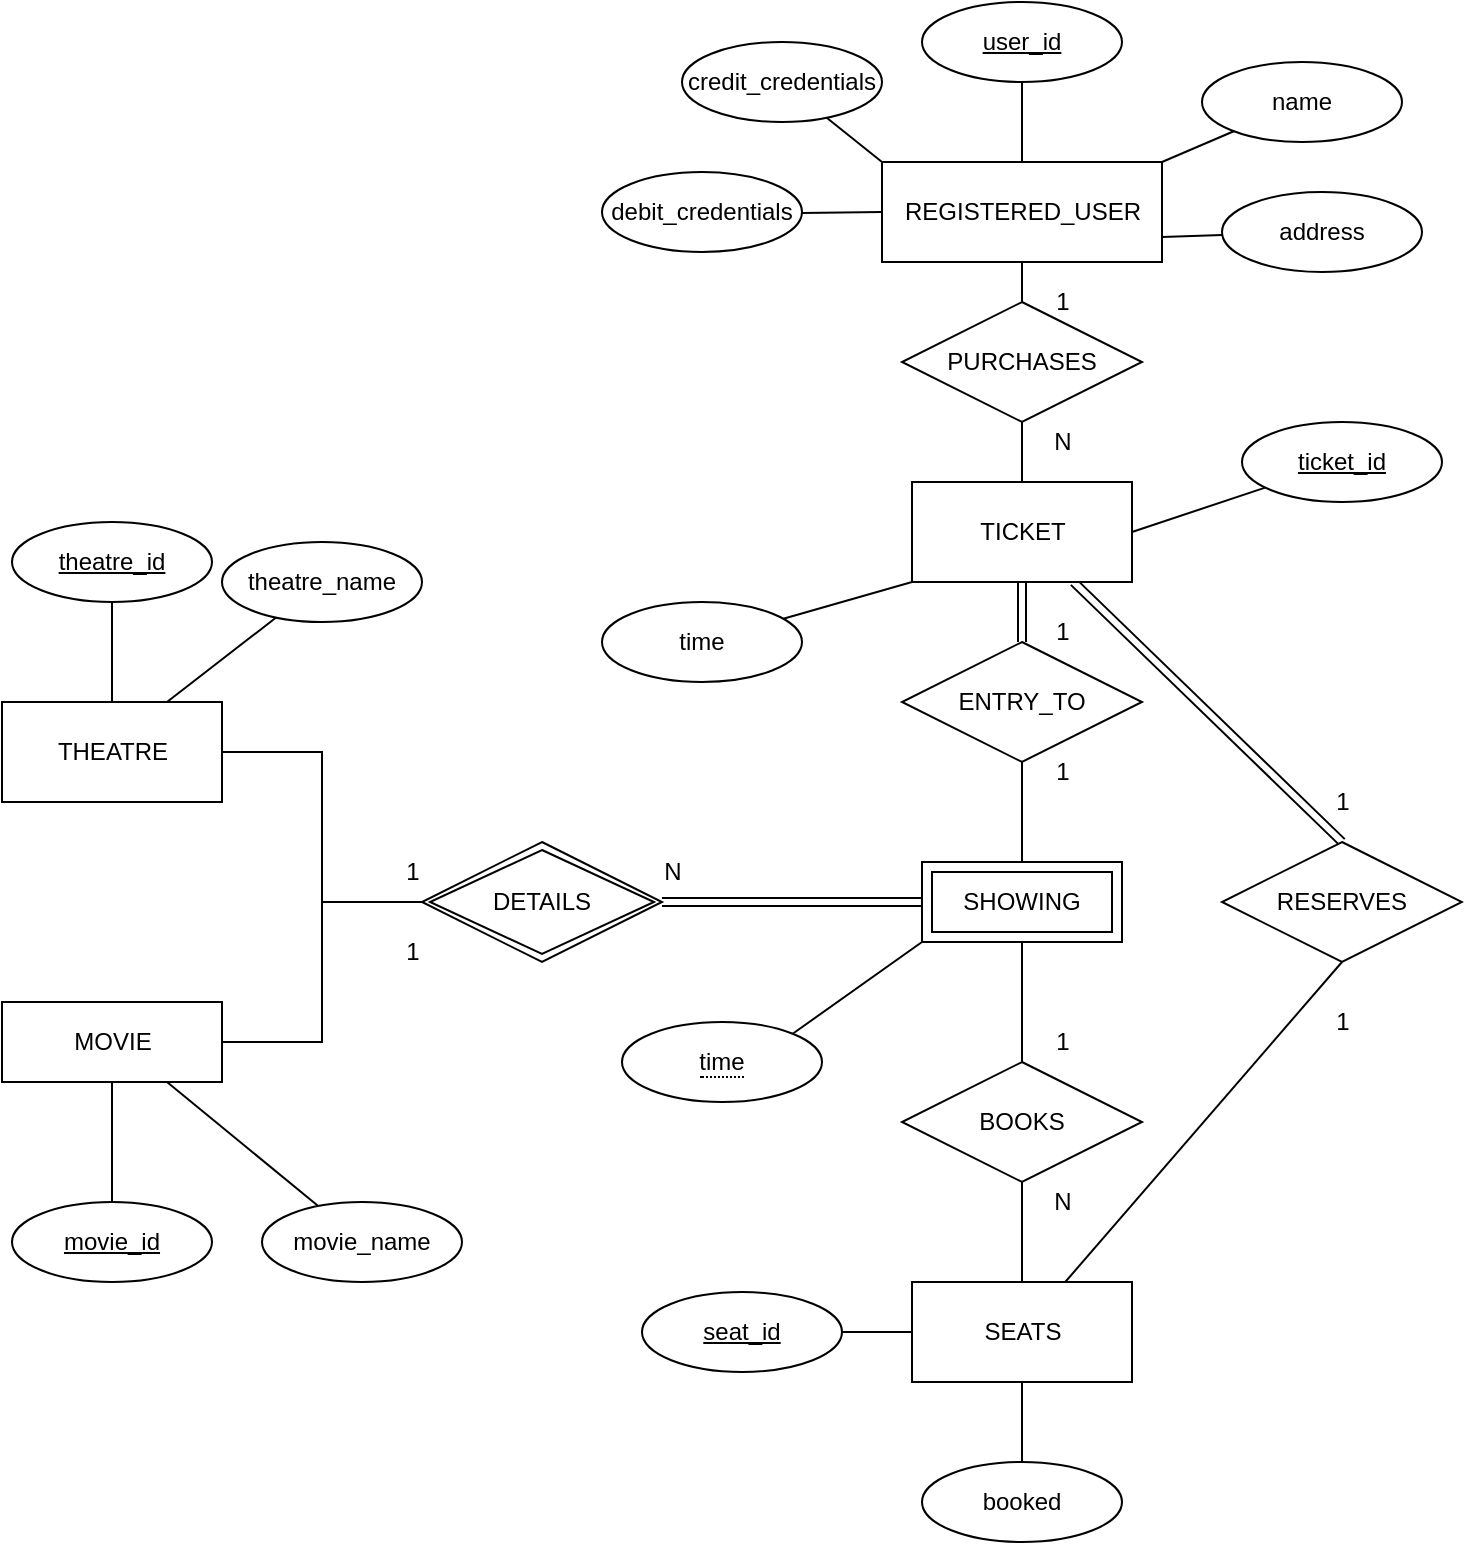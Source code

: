 <mxfile>
    <diagram id="lrpJYUM9OQKFdtNW1zxQ" name="Page-1">
        <mxGraphModel dx="1208" dy="862" grid="1" gridSize="10" guides="1" tooltips="1" connect="1" arrows="1" fold="1" page="1" pageScale="1" pageWidth="850" pageHeight="1100" math="0" shadow="0">
            <root>
                <mxCell id="0"/>
                <mxCell id="1" parent="0"/>
                <mxCell id="bqG94RJb7h305sRFG-q4-37" style="edgeStyle=orthogonalEdgeStyle;rounded=0;orthogonalLoop=1;jettySize=auto;html=1;entryX=0.5;entryY=0;entryDx=0;entryDy=0;endArrow=none;endFill=0;" parent="1" source="bqG94RJb7h305sRFG-q4-29" target="bqG94RJb7h305sRFG-q4-36" edge="1">
                    <mxGeometry relative="1" as="geometry"/>
                </mxCell>
                <mxCell id="bqG94RJb7h305sRFG-q4-29" value="REGISTERED_USER" style="html=1;" parent="1" vertex="1">
                    <mxGeometry x="1340" y="160" width="140" height="50" as="geometry"/>
                </mxCell>
                <mxCell id="bqG94RJb7h305sRFG-q4-64" style="edgeStyle=none;rounded=0;orthogonalLoop=1;jettySize=auto;html=1;entryX=0.5;entryY=0;entryDx=0;entryDy=0;endArrow=none;endFill=0;shape=link;" parent="1" source="bqG94RJb7h305sRFG-q4-30" target="bqG94RJb7h305sRFG-q4-63" edge="1">
                    <mxGeometry relative="1" as="geometry"/>
                </mxCell>
                <mxCell id="32" style="edgeStyle=none;html=1;entryX=0.5;entryY=0;entryDx=0;entryDy=0;endArrow=none;endFill=0;shape=link;" edge="1" parent="1" source="bqG94RJb7h305sRFG-q4-30" target="31">
                    <mxGeometry relative="1" as="geometry"/>
                </mxCell>
                <mxCell id="bqG94RJb7h305sRFG-q4-30" value="TICKET" style="html=1;" parent="1" vertex="1">
                    <mxGeometry x="1355" y="320" width="110" height="50" as="geometry"/>
                </mxCell>
                <mxCell id="bqG94RJb7h305sRFG-q4-38" style="edgeStyle=orthogonalEdgeStyle;rounded=0;orthogonalLoop=1;jettySize=auto;html=1;entryX=0.5;entryY=0;entryDx=0;entryDy=0;endArrow=none;endFill=0;" parent="1" source="bqG94RJb7h305sRFG-q4-36" target="bqG94RJb7h305sRFG-q4-30" edge="1">
                    <mxGeometry relative="1" as="geometry"/>
                </mxCell>
                <mxCell id="bqG94RJb7h305sRFG-q4-36" value="PURCHASES" style="shape=rhombus;perimeter=rhombusPerimeter;whiteSpace=wrap;html=1;align=center;" parent="1" vertex="1">
                    <mxGeometry x="1350" y="230" width="120" height="60" as="geometry"/>
                </mxCell>
                <mxCell id="bqG94RJb7h305sRFG-q4-49" value="MOVIE" style="html=1;" parent="1" vertex="1">
                    <mxGeometry x="900" y="580" width="110" height="40" as="geometry"/>
                </mxCell>
                <mxCell id="bqG94RJb7h305sRFG-q4-50" value="THEATRE" style="html=1;" parent="1" vertex="1">
                    <mxGeometry x="900" y="430" width="110" height="50" as="geometry"/>
                </mxCell>
                <mxCell id="bqG94RJb7h305sRFG-q4-51" style="edgeStyle=orthogonalEdgeStyle;rounded=0;orthogonalLoop=1;jettySize=auto;html=1;entryX=1;entryY=0.5;entryDx=0;entryDy=0;endArrow=none;endFill=0;exitX=0;exitY=0.5;exitDx=0;exitDy=0;" parent="1" source="bqG94RJb7h305sRFG-q4-79" target="bqG94RJb7h305sRFG-q4-49" edge="1">
                    <mxGeometry relative="1" as="geometry">
                        <mxPoint x="1470.0" y="610.0" as="sourcePoint"/>
                    </mxGeometry>
                </mxCell>
                <mxCell id="bqG94RJb7h305sRFG-q4-52" style="edgeStyle=orthogonalEdgeStyle;rounded=0;orthogonalLoop=1;jettySize=auto;html=1;entryX=1;entryY=0.5;entryDx=0;entryDy=0;endArrow=none;endFill=0;exitX=0;exitY=0.5;exitDx=0;exitDy=0;" parent="1" source="bqG94RJb7h305sRFG-q4-79" target="bqG94RJb7h305sRFG-q4-50" edge="1">
                    <mxGeometry relative="1" as="geometry">
                        <mxPoint x="1350.0" y="610.0" as="sourcePoint"/>
                    </mxGeometry>
                </mxCell>
                <mxCell id="bqG94RJb7h305sRFG-q4-78" style="edgeStyle=none;rounded=0;orthogonalLoop=1;jettySize=auto;html=1;entryX=1;entryY=0;entryDx=0;entryDy=0;endArrow=none;endFill=0;exitX=0;exitY=1;exitDx=0;exitDy=0;" parent="1" source="bqG94RJb7h305sRFG-q4-82" target="20" edge="1">
                    <mxGeometry relative="1" as="geometry">
                        <mxPoint x="1410" y="640" as="sourcePoint"/>
                        <mxPoint x="1310" y="600" as="targetPoint"/>
                    </mxGeometry>
                </mxCell>
                <mxCell id="bqG94RJb7h305sRFG-q4-59" style="edgeStyle=none;rounded=0;orthogonalLoop=1;jettySize=auto;html=1;endArrow=none;endFill=0;entryX=1;entryY=0.5;entryDx=0;entryDy=0;exitX=0;exitY=0.5;exitDx=0;exitDy=0;shape=link;" parent="1" source="bqG94RJb7h305sRFG-q4-82" target="bqG94RJb7h305sRFG-q4-79" edge="1">
                    <mxGeometry relative="1" as="geometry">
                        <mxPoint x="1410" y="550.0" as="sourcePoint"/>
                        <mxPoint x="1410" y="590" as="targetPoint"/>
                    </mxGeometry>
                </mxCell>
                <mxCell id="bqG94RJb7h305sRFG-q4-65" style="edgeStyle=none;rounded=0;orthogonalLoop=1;jettySize=auto;html=1;entryX=0.5;entryY=0;entryDx=0;entryDy=0;endArrow=none;endFill=0;" parent="1" source="bqG94RJb7h305sRFG-q4-63" target="bqG94RJb7h305sRFG-q4-82" edge="1">
                    <mxGeometry relative="1" as="geometry">
                        <mxPoint x="1410" y="510.0" as="targetPoint"/>
                    </mxGeometry>
                </mxCell>
                <mxCell id="bqG94RJb7h305sRFG-q4-63" value="ENTRY_TO" style="shape=rhombus;perimeter=rhombusPerimeter;whiteSpace=wrap;html=1;align=center;" parent="1" vertex="1">
                    <mxGeometry x="1350" y="400" width="120" height="60" as="geometry"/>
                </mxCell>
                <mxCell id="bqG94RJb7h305sRFG-q4-69" style="edgeStyle=none;rounded=0;orthogonalLoop=1;jettySize=auto;html=1;entryX=0;entryY=1;entryDx=0;entryDy=0;endArrow=none;endFill=0;" parent="1" source="bqG94RJb7h305sRFG-q4-68" target="bqG94RJb7h305sRFG-q4-30" edge="1">
                    <mxGeometry relative="1" as="geometry"/>
                </mxCell>
                <mxCell id="bqG94RJb7h305sRFG-q4-68" value="time" style="ellipse;whiteSpace=wrap;html=1;align=center;" parent="1" vertex="1">
                    <mxGeometry x="1200" y="380" width="100" height="40" as="geometry"/>
                </mxCell>
                <mxCell id="bqG94RJb7h305sRFG-q4-70" value="1" style="text;html=1;align=center;verticalAlign=middle;resizable=0;points=[];autosize=1;strokeColor=none;fillColor=none;" parent="1" vertex="1">
                    <mxGeometry x="1415" y="215" width="30" height="30" as="geometry"/>
                </mxCell>
                <mxCell id="bqG94RJb7h305sRFG-q4-71" value="N" style="text;html=1;align=center;verticalAlign=middle;resizable=0;points=[];autosize=1;strokeColor=none;fillColor=none;" parent="1" vertex="1">
                    <mxGeometry x="1415" y="285" width="30" height="30" as="geometry"/>
                </mxCell>
                <mxCell id="bqG94RJb7h305sRFG-q4-72" value="1" style="text;html=1;align=center;verticalAlign=middle;resizable=0;points=[];autosize=1;strokeColor=none;fillColor=none;" parent="1" vertex="1">
                    <mxGeometry x="1415" y="380" width="30" height="30" as="geometry"/>
                </mxCell>
                <mxCell id="bqG94RJb7h305sRFG-q4-73" value="1" style="text;html=1;align=center;verticalAlign=middle;resizable=0;points=[];autosize=1;strokeColor=none;fillColor=none;" parent="1" vertex="1">
                    <mxGeometry x="1415" y="450" width="30" height="30" as="geometry"/>
                </mxCell>
                <mxCell id="bqG94RJb7h305sRFG-q4-74" value="N" style="text;html=1;align=center;verticalAlign=middle;resizable=0;points=[];autosize=1;strokeColor=none;fillColor=none;" parent="1" vertex="1">
                    <mxGeometry x="1220" y="500" width="30" height="30" as="geometry"/>
                </mxCell>
                <mxCell id="bqG94RJb7h305sRFG-q4-75" value="1" style="text;html=1;align=center;verticalAlign=middle;resizable=0;points=[];autosize=1;strokeColor=none;fillColor=none;" parent="1" vertex="1">
                    <mxGeometry x="1090" y="540" width="30" height="30" as="geometry"/>
                </mxCell>
                <mxCell id="bqG94RJb7h305sRFG-q4-76" value="1" style="text;html=1;align=center;verticalAlign=middle;resizable=0;points=[];autosize=1;strokeColor=none;fillColor=none;" parent="1" vertex="1">
                    <mxGeometry x="1090" y="500" width="30" height="30" as="geometry"/>
                </mxCell>
                <mxCell id="bqG94RJb7h305sRFG-q4-79" value="DETAILS" style="shape=rhombus;double=1;perimeter=rhombusPerimeter;whiteSpace=wrap;html=1;align=center;" parent="1" vertex="1">
                    <mxGeometry x="1110" y="500" width="120" height="60" as="geometry"/>
                </mxCell>
                <mxCell id="bqG94RJb7h305sRFG-q4-82" value="SHOWING" style="shape=ext;margin=3;double=1;whiteSpace=wrap;html=1;align=center;" parent="1" vertex="1">
                    <mxGeometry x="1360" y="510" width="100" height="40" as="geometry"/>
                </mxCell>
                <mxCell id="bqG94RJb7h305sRFG-q4-85" style="edgeStyle=none;rounded=0;orthogonalLoop=1;jettySize=auto;html=1;entryX=1;entryY=0.5;entryDx=0;entryDy=0;endArrow=none;endFill=0;" parent="1" source="bqG94RJb7h305sRFG-q4-84" target="bqG94RJb7h305sRFG-q4-30" edge="1">
                    <mxGeometry relative="1" as="geometry"/>
                </mxCell>
                <mxCell id="bqG94RJb7h305sRFG-q4-84" value="&lt;u&gt;ticket_id&lt;/u&gt;" style="ellipse;whiteSpace=wrap;html=1;align=center;" parent="1" vertex="1">
                    <mxGeometry x="1520" y="290" width="100" height="40" as="geometry"/>
                </mxCell>
                <mxCell id="bqG94RJb7h305sRFG-q4-87" style="edgeStyle=none;rounded=0;orthogonalLoop=1;jettySize=auto;html=1;entryX=1;entryY=0;entryDx=0;entryDy=0;endArrow=none;endFill=0;" parent="1" source="bqG94RJb7h305sRFG-q4-86" target="bqG94RJb7h305sRFG-q4-29" edge="1">
                    <mxGeometry relative="1" as="geometry"/>
                </mxCell>
                <mxCell id="bqG94RJb7h305sRFG-q4-86" value="name" style="ellipse;whiteSpace=wrap;html=1;align=center;" parent="1" vertex="1">
                    <mxGeometry x="1500" y="110" width="100" height="40" as="geometry"/>
                </mxCell>
                <mxCell id="3" style="edgeStyle=none;html=1;entryX=0.5;entryY=0;entryDx=0;entryDy=0;endArrow=none;endFill=0;" parent="1" source="2" target="bqG94RJb7h305sRFG-q4-50" edge="1">
                    <mxGeometry relative="1" as="geometry"/>
                </mxCell>
                <mxCell id="2" value="&lt;u&gt;theatre_id&lt;/u&gt;" style="ellipse;whiteSpace=wrap;html=1;align=center;" parent="1" vertex="1">
                    <mxGeometry x="905" y="340" width="100" height="40" as="geometry"/>
                </mxCell>
                <mxCell id="5" style="edgeStyle=none;html=1;entryX=0.75;entryY=0;entryDx=0;entryDy=0;endArrow=none;endFill=0;" parent="1" source="4" target="bqG94RJb7h305sRFG-q4-50" edge="1">
                    <mxGeometry relative="1" as="geometry"/>
                </mxCell>
                <mxCell id="4" value="theatre_name" style="ellipse;whiteSpace=wrap;html=1;align=center;" parent="1" vertex="1">
                    <mxGeometry x="1010" y="350" width="100" height="40" as="geometry"/>
                </mxCell>
                <mxCell id="10" style="edgeStyle=none;html=1;entryX=0.75;entryY=1;entryDx=0;entryDy=0;endArrow=none;endFill=0;" parent="1" source="6" target="bqG94RJb7h305sRFG-q4-49" edge="1">
                    <mxGeometry relative="1" as="geometry"/>
                </mxCell>
                <mxCell id="6" value="movie_name" style="ellipse;whiteSpace=wrap;html=1;align=center;" parent="1" vertex="1">
                    <mxGeometry x="1030" y="680" width="100" height="40" as="geometry"/>
                </mxCell>
                <mxCell id="8" style="edgeStyle=none;html=1;entryX=0.5;entryY=1;entryDx=0;entryDy=0;endArrow=none;endFill=0;" parent="1" source="7" target="bqG94RJb7h305sRFG-q4-49" edge="1">
                    <mxGeometry relative="1" as="geometry"/>
                </mxCell>
                <mxCell id="7" value="&lt;u&gt;movie_id&lt;/u&gt;" style="ellipse;whiteSpace=wrap;html=1;align=center;" parent="1" vertex="1">
                    <mxGeometry x="905" y="680" width="100" height="40" as="geometry"/>
                </mxCell>
                <mxCell id="12" style="edgeStyle=none;html=1;entryX=0.5;entryY=0;entryDx=0;entryDy=0;endArrow=none;endFill=0;" parent="1" source="11" target="bqG94RJb7h305sRFG-q4-29" edge="1">
                    <mxGeometry relative="1" as="geometry"/>
                </mxCell>
                <mxCell id="11" value="&lt;u&gt;user_id&lt;/u&gt;" style="ellipse;whiteSpace=wrap;html=1;align=center;" parent="1" vertex="1">
                    <mxGeometry x="1360" y="80" width="100" height="40" as="geometry"/>
                </mxCell>
                <mxCell id="14" style="edgeStyle=none;html=1;entryX=1;entryY=0.75;entryDx=0;entryDy=0;endArrow=none;endFill=0;" parent="1" source="13" target="bqG94RJb7h305sRFG-q4-29" edge="1">
                    <mxGeometry relative="1" as="geometry"/>
                </mxCell>
                <mxCell id="13" value="address" style="ellipse;whiteSpace=wrap;html=1;align=center;" parent="1" vertex="1">
                    <mxGeometry x="1510" y="175" width="100" height="40" as="geometry"/>
                </mxCell>
                <mxCell id="19" style="edgeStyle=none;html=1;entryX=0;entryY=0;entryDx=0;entryDy=0;endArrow=none;endFill=0;" parent="1" source="15" target="bqG94RJb7h305sRFG-q4-29" edge="1">
                    <mxGeometry relative="1" as="geometry"/>
                </mxCell>
                <mxCell id="15" value="credit_credentials" style="ellipse;whiteSpace=wrap;html=1;align=center;" parent="1" vertex="1">
                    <mxGeometry x="1240" y="100" width="100" height="40" as="geometry"/>
                </mxCell>
                <mxCell id="18" style="edgeStyle=none;html=1;entryX=0;entryY=0.5;entryDx=0;entryDy=0;endArrow=none;endFill=0;" parent="1" source="17" target="bqG94RJb7h305sRFG-q4-29" edge="1">
                    <mxGeometry relative="1" as="geometry"/>
                </mxCell>
                <mxCell id="17" value="debit_credentials" style="ellipse;whiteSpace=wrap;html=1;align=center;" parent="1" vertex="1">
                    <mxGeometry x="1200" y="165" width="100" height="40" as="geometry"/>
                </mxCell>
                <mxCell id="20" value="&lt;span style=&quot;border-bottom: 1px dotted&quot;&gt;time&lt;/span&gt;" style="ellipse;whiteSpace=wrap;html=1;align=center;" parent="1" vertex="1">
                    <mxGeometry x="1210" y="590" width="100" height="40" as="geometry"/>
                </mxCell>
                <mxCell id="33" style="edgeStyle=none;html=1;entryX=0.5;entryY=1;entryDx=0;entryDy=0;endArrow=none;endFill=0;" edge="1" parent="1" source="21" target="31">
                    <mxGeometry relative="1" as="geometry"/>
                </mxCell>
                <mxCell id="21" value="SEATS" style="html=1;" vertex="1" parent="1">
                    <mxGeometry x="1355" y="720" width="110" height="50" as="geometry"/>
                </mxCell>
                <mxCell id="24" style="edgeStyle=none;html=1;entryX=0.5;entryY=0;entryDx=0;entryDy=0;endArrow=none;endFill=0;" edge="1" parent="1" source="22" target="21">
                    <mxGeometry relative="1" as="geometry"/>
                </mxCell>
                <mxCell id="22" value="BOOKS" style="shape=rhombus;perimeter=rhombusPerimeter;whiteSpace=wrap;html=1;align=center;" vertex="1" parent="1">
                    <mxGeometry x="1350" y="610" width="120" height="60" as="geometry"/>
                </mxCell>
                <mxCell id="23" style="edgeStyle=none;rounded=0;orthogonalLoop=1;jettySize=auto;html=1;entryX=0.5;entryY=1;entryDx=0;entryDy=0;endArrow=none;endFill=0;exitX=0.5;exitY=0;exitDx=0;exitDy=0;" edge="1" parent="1" source="22" target="bqG94RJb7h305sRFG-q4-82">
                    <mxGeometry relative="1" as="geometry">
                        <mxPoint x="1420" y="520" as="targetPoint"/>
                        <mxPoint x="1410" y="600" as="sourcePoint"/>
                    </mxGeometry>
                </mxCell>
                <mxCell id="26" style="edgeStyle=none;html=1;entryX=0;entryY=0.5;entryDx=0;entryDy=0;endArrow=none;endFill=0;" edge="1" parent="1" source="25" target="21">
                    <mxGeometry relative="1" as="geometry"/>
                </mxCell>
                <mxCell id="25" value="&lt;u&gt;seat_id&lt;/u&gt;" style="ellipse;whiteSpace=wrap;html=1;align=center;" vertex="1" parent="1">
                    <mxGeometry x="1220" y="725" width="100" height="40" as="geometry"/>
                </mxCell>
                <mxCell id="28" style="edgeStyle=none;html=1;entryX=0.5;entryY=1;entryDx=0;entryDy=0;endArrow=none;endFill=0;" edge="1" parent="1" source="27" target="21">
                    <mxGeometry relative="1" as="geometry"/>
                </mxCell>
                <mxCell id="27" value="booked" style="ellipse;whiteSpace=wrap;html=1;align=center;" vertex="1" parent="1">
                    <mxGeometry x="1360" y="810" width="100" height="40" as="geometry"/>
                </mxCell>
                <mxCell id="29" value="1" style="text;html=1;align=center;verticalAlign=middle;resizable=0;points=[];autosize=1;strokeColor=none;fillColor=none;" vertex="1" parent="1">
                    <mxGeometry x="1420" y="590" width="20" height="20" as="geometry"/>
                </mxCell>
                <mxCell id="30" value="N" style="text;html=1;align=center;verticalAlign=middle;resizable=0;points=[];autosize=1;strokeColor=none;fillColor=none;" vertex="1" parent="1">
                    <mxGeometry x="1420" y="670" width="20" height="20" as="geometry"/>
                </mxCell>
                <mxCell id="31" value="RESERVES" style="shape=rhombus;perimeter=rhombusPerimeter;whiteSpace=wrap;html=1;align=center;" vertex="1" parent="1">
                    <mxGeometry x="1510" y="500" width="120" height="60" as="geometry"/>
                </mxCell>
                <mxCell id="34" value="1" style="text;html=1;align=center;verticalAlign=middle;resizable=0;points=[];autosize=1;strokeColor=none;fillColor=none;" vertex="1" parent="1">
                    <mxGeometry x="1560" y="470" width="20" height="20" as="geometry"/>
                </mxCell>
                <mxCell id="35" value="1" style="text;html=1;align=center;verticalAlign=middle;resizable=0;points=[];autosize=1;strokeColor=none;fillColor=none;" vertex="1" parent="1">
                    <mxGeometry x="1560" y="580" width="20" height="20" as="geometry"/>
                </mxCell>
            </root>
        </mxGraphModel>
    </diagram>
</mxfile>